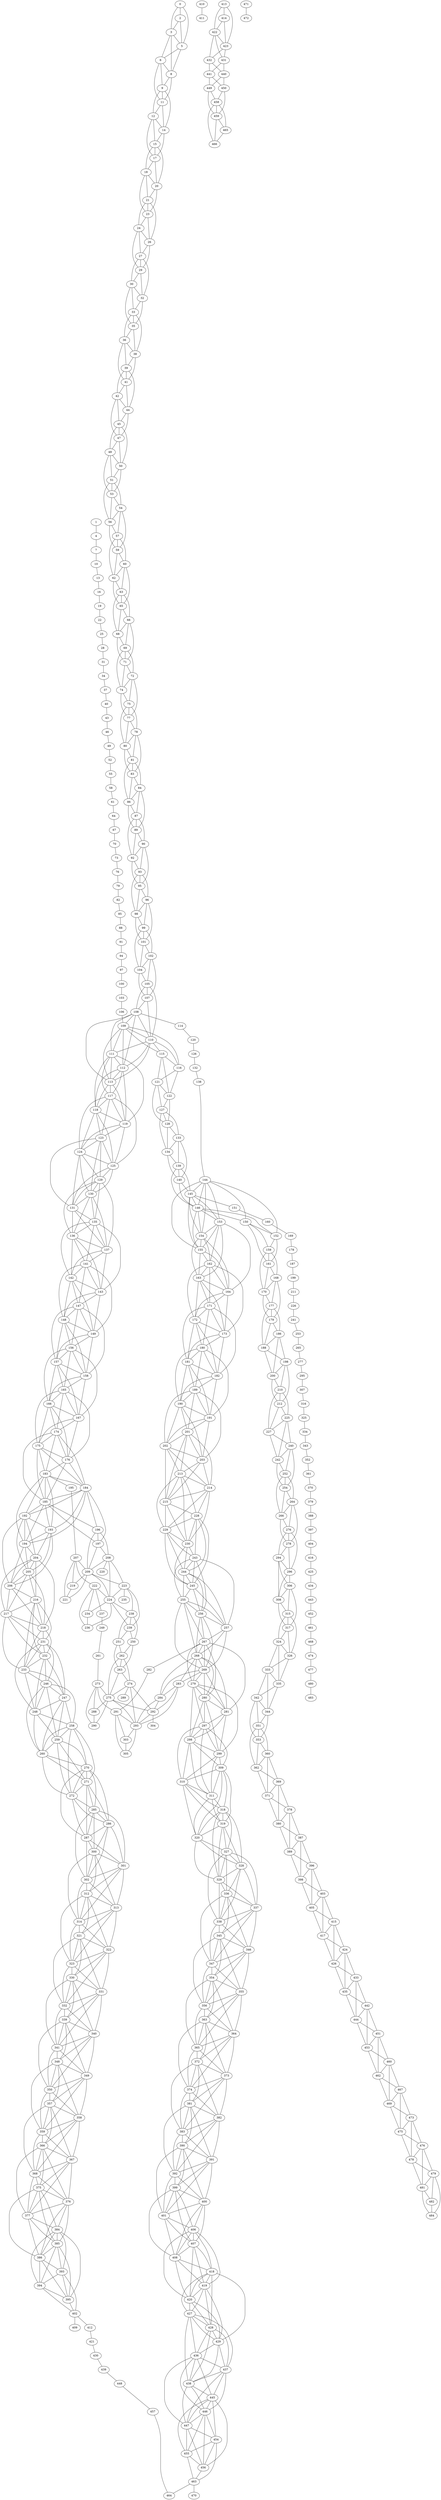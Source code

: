 graph G {
0;
1;
2;
3;
4;
5;
6;
7;
8;
9;
10;
11;
12;
13;
14;
15;
16;
17;
18;
19;
20;
21;
22;
23;
24;
25;
26;
27;
28;
29;
30;
31;
32;
33;
34;
35;
36;
37;
38;
39;
40;
41;
42;
43;
44;
45;
46;
47;
48;
49;
50;
51;
52;
53;
54;
55;
56;
57;
58;
59;
60;
61;
62;
63;
64;
65;
66;
67;
68;
69;
70;
71;
72;
73;
74;
75;
76;
77;
78;
79;
80;
81;
82;
83;
84;
85;
86;
87;
88;
89;
90;
91;
92;
93;
94;
95;
96;
97;
98;
99;
100;
101;
102;
103;
104;
105;
106;
107;
108;
109;
110;
111;
112;
113;
114;
115;
116;
117;
118;
119;
120;
121;
122;
123;
124;
125;
126;
127;
128;
129;
130;
131;
132;
133;
134;
135;
136;
137;
138;
139;
140;
141;
142;
143;
144;
145;
146;
147;
148;
149;
150;
151;
152;
153;
154;
155;
156;
157;
158;
159;
160;
161;
162;
163;
164;
165;
166;
167;
168;
169;
170;
171;
172;
173;
174;
175;
176;
177;
178;
179;
180;
181;
182;
183;
184;
185;
186;
187;
188;
189;
190;
191;
192;
193;
194;
195;
196;
197;
198;
199;
200;
201;
202;
203;
204;
205;
206;
207;
208;
209;
210;
211;
212;
213;
214;
215;
216;
217;
218;
219;
220;
221;
222;
223;
224;
225;
226;
227;
228;
229;
230;
231;
232;
233;
234;
235;
236;
237;
238;
239;
240;
241;
242;
243;
244;
245;
246;
247;
248;
249;
250;
251;
252;
253;
254;
255;
256;
257;
258;
259;
260;
261;
262;
263;
264;
265;
266;
267;
268;
269;
270;
271;
272;
273;
274;
275;
276;
277;
278;
279;
280;
281;
282;
283;
284;
285;
286;
287;
288;
289;
290;
291;
292;
293;
294;
295;
296;
297;
298;
299;
300;
301;
302;
303;
304;
305;
306;
307;
308;
309;
310;
311;
312;
313;
314;
315;
316;
317;
318;
319;
320;
321;
322;
323;
324;
325;
326;
327;
328;
329;
330;
331;
332;
333;
334;
335;
336;
337;
338;
339;
340;
341;
342;
343;
344;
345;
346;
347;
348;
349;
350;
351;
352;
353;
354;
355;
356;
357;
358;
359;
360;
361;
362;
363;
364;
365;
366;
367;
368;
369;
370;
371;
372;
373;
374;
375;
376;
377;
378;
379;
380;
381;
382;
383;
384;
385;
386;
387;
388;
389;
390;
391;
392;
393;
394;
395;
396;
397;
398;
399;
400;
401;
402;
403;
404;
405;
406;
407;
408;
409;
410;
411;
412;
413;
414;
415;
416;
417;
418;
419;
420;
421;
422;
423;
424;
425;
426;
427;
428;
429;
430;
431;
432;
433;
434;
435;
436;
437;
438;
439;
440;
441;
442;
443;
444;
445;
446;
447;
448;
449;
450;
451;
452;
453;
454;
455;
456;
457;
458;
459;
460;
461;
462;
463;
464;
465;
466;
467;
468;
469;
470;
471;
472;
473;
474;
475;
476;
477;
478;
479;
480;
481;
482;
483;
484;
0--2 ;
0--3 ;
0--5 ;
1--4 ;
2--3 ;
2--5 ;
3--5 ;
3--6 ;
3--8 ;
4--7 ;
5--6 ;
5--8 ;
6--8 ;
6--9 ;
6--11 ;
7--10 ;
8--9 ;
8--11 ;
9--11 ;
9--12 ;
9--14 ;
10--13 ;
11--12 ;
11--14 ;
12--14 ;
12--15 ;
12--17 ;
13--16 ;
14--15 ;
14--17 ;
15--17 ;
15--18 ;
15--20 ;
16--19 ;
17--18 ;
17--20 ;
18--20 ;
18--21 ;
18--23 ;
19--22 ;
20--21 ;
20--23 ;
21--23 ;
21--24 ;
21--26 ;
22--25 ;
23--24 ;
23--26 ;
24--26 ;
24--27 ;
24--29 ;
25--28 ;
26--27 ;
26--29 ;
27--29 ;
27--30 ;
27--32 ;
28--31 ;
29--30 ;
29--32 ;
30--32 ;
30--33 ;
30--35 ;
31--34 ;
32--33 ;
32--35 ;
33--35 ;
33--36 ;
33--38 ;
34--37 ;
35--36 ;
35--38 ;
36--38 ;
36--39 ;
36--41 ;
37--40 ;
38--39 ;
38--41 ;
39--41 ;
39--42 ;
39--44 ;
40--43 ;
41--42 ;
41--44 ;
42--44 ;
42--45 ;
42--47 ;
43--46 ;
44--45 ;
44--47 ;
45--47 ;
45--48 ;
45--50 ;
46--49 ;
47--48 ;
47--50 ;
48--50 ;
48--51 ;
48--53 ;
49--52 ;
50--51 ;
50--53 ;
51--53 ;
51--54 ;
51--56 ;
52--55 ;
53--54 ;
53--56 ;
54--56 ;
54--57 ;
54--59 ;
55--58 ;
56--57 ;
56--59 ;
57--59 ;
57--60 ;
57--62 ;
58--61 ;
59--60 ;
59--62 ;
60--62 ;
60--63 ;
60--65 ;
61--64 ;
62--63 ;
62--65 ;
63--65 ;
63--66 ;
63--68 ;
64--67 ;
65--66 ;
65--68 ;
66--68 ;
66--69 ;
66--71 ;
67--70 ;
68--69 ;
68--71 ;
69--71 ;
69--72 ;
69--74 ;
70--73 ;
71--72 ;
71--74 ;
72--74 ;
72--75 ;
72--77 ;
73--76 ;
74--75 ;
74--77 ;
75--77 ;
75--78 ;
75--80 ;
76--79 ;
77--78 ;
77--80 ;
78--80 ;
78--81 ;
78--83 ;
79--82 ;
80--81 ;
80--83 ;
81--83 ;
81--84 ;
81--86 ;
82--85 ;
83--84 ;
83--86 ;
84--86 ;
84--87 ;
84--89 ;
85--88 ;
86--87 ;
86--89 ;
87--89 ;
87--90 ;
87--92 ;
88--91 ;
89--90 ;
89--92 ;
90--92 ;
90--93 ;
90--95 ;
91--94 ;
92--93 ;
92--95 ;
93--95 ;
93--96 ;
93--98 ;
94--97 ;
95--96 ;
95--98 ;
96--98 ;
96--99 ;
96--101 ;
97--100 ;
98--99 ;
98--101 ;
99--101 ;
99--102 ;
99--104 ;
100--103 ;
101--102 ;
101--104 ;
102--104 ;
102--105 ;
102--107 ;
103--106 ;
104--105 ;
104--107 ;
105--107 ;
105--108 ;
105--110 ;
106--109 ;
107--108 ;
107--110 ;
108--109 ;
108--110 ;
108--111 ;
108--112 ;
108--113 ;
108--114 ;
109--110 ;
109--111 ;
109--112 ;
109--113 ;
109--115 ;
109--116 ;
110--111 ;
110--112 ;
110--113 ;
110--115 ;
110--116 ;
111--112 ;
111--113 ;
111--117 ;
111--118 ;
111--119 ;
112--113 ;
112--117 ;
112--118 ;
112--119 ;
113--117 ;
113--118 ;
113--119 ;
114--120 ;
115--116 ;
115--121 ;
115--122 ;
116--121 ;
116--122 ;
117--118 ;
117--119 ;
117--123 ;
117--124 ;
117--125 ;
118--119 ;
118--123 ;
118--124 ;
118--125 ;
119--123 ;
119--124 ;
119--125 ;
120--126 ;
121--122 ;
121--127 ;
121--128 ;
122--127 ;
122--128 ;
123--124 ;
123--125 ;
123--129 ;
123--130 ;
123--131 ;
124--125 ;
124--129 ;
124--130 ;
124--131 ;
125--129 ;
125--130 ;
125--131 ;
126--132 ;
127--128 ;
127--133 ;
127--134 ;
128--133 ;
128--134 ;
129--130 ;
129--131 ;
129--135 ;
129--136 ;
129--137 ;
130--131 ;
130--135 ;
130--136 ;
130--137 ;
131--135 ;
131--136 ;
131--137 ;
132--138 ;
133--134 ;
133--139 ;
133--140 ;
134--139 ;
134--140 ;
135--136 ;
135--137 ;
135--141 ;
135--142 ;
135--143 ;
136--137 ;
136--141 ;
136--142 ;
136--143 ;
137--141 ;
137--142 ;
137--143 ;
138--144 ;
139--140 ;
139--145 ;
139--146 ;
140--145 ;
140--146 ;
141--142 ;
141--143 ;
141--147 ;
141--148 ;
141--149 ;
142--143 ;
142--147 ;
142--148 ;
142--149 ;
143--147 ;
143--148 ;
143--149 ;
144--145 ;
144--146 ;
144--150 ;
144--152 ;
144--153 ;
144--154 ;
144--155 ;
145--146 ;
145--151 ;
145--153 ;
145--154 ;
145--155 ;
146--150 ;
146--152 ;
146--153 ;
146--154 ;
146--155 ;
147--148 ;
147--149 ;
147--156 ;
147--157 ;
147--158 ;
148--149 ;
148--156 ;
148--157 ;
148--158 ;
149--156 ;
149--157 ;
149--158 ;
150--152 ;
150--159 ;
150--161 ;
151--160 ;
152--159 ;
152--161 ;
153--154 ;
153--155 ;
153--162 ;
153--163 ;
153--164 ;
154--155 ;
154--162 ;
154--163 ;
154--164 ;
155--162 ;
155--163 ;
155--164 ;
156--157 ;
156--158 ;
156--165 ;
156--166 ;
156--167 ;
157--158 ;
157--165 ;
157--166 ;
157--167 ;
158--165 ;
158--166 ;
158--167 ;
159--161 ;
159--168 ;
159--170 ;
160--169 ;
161--168 ;
161--170 ;
162--163 ;
162--164 ;
162--171 ;
162--172 ;
162--173 ;
163--164 ;
163--171 ;
163--172 ;
163--173 ;
164--171 ;
164--172 ;
164--173 ;
165--166 ;
165--167 ;
165--174 ;
165--175 ;
165--176 ;
166--167 ;
166--174 ;
166--175 ;
166--176 ;
167--174 ;
167--175 ;
167--176 ;
168--170 ;
168--177 ;
168--179 ;
169--178 ;
170--177 ;
170--179 ;
171--172 ;
171--173 ;
171--180 ;
171--181 ;
171--182 ;
172--173 ;
172--180 ;
172--181 ;
172--182 ;
173--180 ;
173--181 ;
173--182 ;
174--175 ;
174--176 ;
174--183 ;
174--184 ;
174--185 ;
175--176 ;
175--183 ;
175--184 ;
175--185 ;
176--183 ;
176--184 ;
176--185 ;
177--179 ;
177--186 ;
177--188 ;
178--187 ;
179--186 ;
179--188 ;
180--181 ;
180--182 ;
180--189 ;
180--190 ;
180--191 ;
181--182 ;
181--189 ;
181--190 ;
181--191 ;
182--189 ;
182--190 ;
182--191 ;
183--184 ;
183--185 ;
183--192 ;
183--193 ;
183--194 ;
183--195 ;
184--185 ;
184--192 ;
184--193 ;
184--194 ;
184--196 ;
184--197 ;
185--192 ;
185--193 ;
185--194 ;
185--196 ;
185--197 ;
186--188 ;
186--198 ;
186--200 ;
187--199 ;
188--198 ;
188--200 ;
189--190 ;
189--191 ;
189--201 ;
189--202 ;
189--203 ;
190--191 ;
190--201 ;
190--202 ;
190--203 ;
191--201 ;
191--202 ;
191--203 ;
192--193 ;
192--194 ;
192--204 ;
192--205 ;
192--206 ;
193--194 ;
193--204 ;
193--205 ;
193--206 ;
194--204 ;
194--205 ;
194--206 ;
195--207 ;
196--197 ;
196--208 ;
196--209 ;
197--208 ;
197--209 ;
198--200 ;
198--210 ;
198--212 ;
199--211 ;
200--210 ;
200--212 ;
201--202 ;
201--203 ;
201--213 ;
201--214 ;
201--215 ;
202--203 ;
202--213 ;
202--214 ;
202--215 ;
203--213 ;
203--214 ;
203--215 ;
204--205 ;
204--206 ;
204--216 ;
204--217 ;
204--218 ;
205--206 ;
205--216 ;
205--217 ;
205--218 ;
206--216 ;
206--217 ;
206--218 ;
207--209 ;
207--219 ;
207--221 ;
207--222 ;
208--209 ;
208--220 ;
208--223 ;
208--224 ;
209--219 ;
209--221 ;
209--223 ;
209--224 ;
210--212 ;
210--225 ;
210--227 ;
211--226 ;
212--225 ;
212--227 ;
213--214 ;
213--215 ;
213--228 ;
213--229 ;
213--230 ;
214--215 ;
214--228 ;
214--229 ;
214--230 ;
215--228 ;
215--229 ;
215--230 ;
216--217 ;
216--218 ;
216--231 ;
216--232 ;
216--233 ;
217--218 ;
217--231 ;
217--232 ;
217--233 ;
218--231 ;
218--232 ;
218--233 ;
219--221 ;
222--224 ;
222--234 ;
222--236 ;
222--237 ;
223--224 ;
223--235 ;
223--238 ;
223--239 ;
224--234 ;
224--236 ;
224--238 ;
224--239 ;
225--227 ;
225--240 ;
225--242 ;
226--241 ;
227--240 ;
227--242 ;
228--229 ;
228--230 ;
228--243 ;
228--244 ;
228--245 ;
229--230 ;
229--243 ;
229--244 ;
229--245 ;
230--243 ;
230--244 ;
230--245 ;
231--232 ;
231--233 ;
231--246 ;
231--247 ;
231--248 ;
232--233 ;
232--246 ;
232--247 ;
232--248 ;
233--246 ;
233--247 ;
233--248 ;
234--236 ;
237--249 ;
238--239 ;
238--250 ;
238--251 ;
239--250 ;
239--251 ;
240--242 ;
240--252 ;
240--254 ;
241--253 ;
242--252 ;
242--254 ;
243--244 ;
243--245 ;
243--255 ;
243--256 ;
243--257 ;
244--245 ;
244--255 ;
244--256 ;
244--257 ;
245--255 ;
245--256 ;
245--257 ;
246--247 ;
246--248 ;
246--258 ;
246--259 ;
246--260 ;
247--248 ;
247--258 ;
247--259 ;
247--260 ;
248--258 ;
248--259 ;
248--260 ;
249--261 ;
250--262 ;
250--263 ;
251--262 ;
251--263 ;
252--254 ;
252--264 ;
252--266 ;
253--265 ;
254--264 ;
254--266 ;
255--256 ;
255--257 ;
255--267 ;
255--268 ;
255--269 ;
256--257 ;
256--267 ;
256--268 ;
256--269 ;
257--267 ;
257--268 ;
257--269 ;
258--259 ;
258--260 ;
258--270 ;
258--271 ;
258--272 ;
259--260 ;
259--270 ;
259--271 ;
259--272 ;
260--270 ;
260--271 ;
260--272 ;
261--273 ;
262--263 ;
262--274 ;
262--275 ;
263--274 ;
263--275 ;
264--266 ;
264--276 ;
264--278 ;
265--277 ;
266--276 ;
266--278 ;
267--268 ;
267--269 ;
267--279 ;
267--280 ;
267--281 ;
267--282 ;
268--269 ;
268--279 ;
268--280 ;
268--281 ;
268--283 ;
268--284 ;
269--279 ;
269--280 ;
269--281 ;
269--283 ;
269--284 ;
270--271 ;
270--272 ;
270--285 ;
270--286 ;
270--287 ;
271--272 ;
271--285 ;
271--286 ;
271--287 ;
272--285 ;
272--286 ;
272--287 ;
273--275 ;
273--288 ;
273--290 ;
273--291 ;
274--275 ;
274--289 ;
274--292 ;
274--293 ;
275--288 ;
275--290 ;
275--292 ;
275--293 ;
276--278 ;
276--294 ;
276--296 ;
277--295 ;
278--294 ;
278--296 ;
279--280 ;
279--281 ;
279--297 ;
279--298 ;
279--299 ;
280--281 ;
280--297 ;
280--298 ;
280--299 ;
281--297 ;
281--298 ;
281--299 ;
282--291 ;
283--284 ;
283--292 ;
283--293 ;
284--292 ;
284--293 ;
285--286 ;
285--287 ;
285--300 ;
285--301 ;
285--302 ;
286--287 ;
286--300 ;
286--301 ;
286--302 ;
287--300 ;
287--301 ;
287--302 ;
288--290 ;
291--293 ;
291--303 ;
291--305 ;
292--293 ;
292--304 ;
293--303 ;
293--305 ;
294--296 ;
294--306 ;
294--308 ;
295--307 ;
296--306 ;
296--308 ;
297--298 ;
297--299 ;
297--309 ;
297--310 ;
297--311 ;
298--299 ;
298--309 ;
298--310 ;
298--311 ;
299--309 ;
299--310 ;
299--311 ;
300--301 ;
300--302 ;
300--312 ;
300--313 ;
300--314 ;
301--302 ;
301--312 ;
301--313 ;
301--314 ;
302--312 ;
302--313 ;
302--314 ;
303--305 ;
306--308 ;
306--315 ;
306--317 ;
307--316 ;
308--315 ;
308--317 ;
309--310 ;
309--311 ;
309--318 ;
309--319 ;
309--320 ;
310--311 ;
310--318 ;
310--319 ;
310--320 ;
311--318 ;
311--319 ;
311--320 ;
312--313 ;
312--314 ;
312--321 ;
312--322 ;
312--323 ;
313--314 ;
313--321 ;
313--322 ;
313--323 ;
314--321 ;
314--322 ;
314--323 ;
315--317 ;
315--324 ;
315--326 ;
316--325 ;
317--324 ;
317--326 ;
318--319 ;
318--320 ;
318--327 ;
318--328 ;
318--329 ;
319--320 ;
319--327 ;
319--328 ;
319--329 ;
320--327 ;
320--328 ;
320--329 ;
321--322 ;
321--323 ;
321--330 ;
321--331 ;
321--332 ;
322--323 ;
322--330 ;
322--331 ;
322--332 ;
323--330 ;
323--331 ;
323--332 ;
324--326 ;
324--333 ;
324--335 ;
325--334 ;
326--333 ;
326--335 ;
327--328 ;
327--329 ;
327--336 ;
327--337 ;
327--338 ;
328--329 ;
328--336 ;
328--337 ;
328--338 ;
329--336 ;
329--337 ;
329--338 ;
330--331 ;
330--332 ;
330--339 ;
330--340 ;
330--341 ;
331--332 ;
331--339 ;
331--340 ;
331--341 ;
332--339 ;
332--340 ;
332--341 ;
333--335 ;
333--342 ;
333--344 ;
334--343 ;
335--342 ;
335--344 ;
336--337 ;
336--338 ;
336--345 ;
336--346 ;
336--347 ;
337--338 ;
337--345 ;
337--346 ;
337--347 ;
338--345 ;
338--346 ;
338--347 ;
339--340 ;
339--341 ;
339--348 ;
339--349 ;
339--350 ;
340--341 ;
340--348 ;
340--349 ;
340--350 ;
341--348 ;
341--349 ;
341--350 ;
342--344 ;
342--351 ;
342--353 ;
343--352 ;
344--351 ;
344--353 ;
345--346 ;
345--347 ;
345--354 ;
345--355 ;
345--356 ;
346--347 ;
346--354 ;
346--355 ;
346--356 ;
347--354 ;
347--355 ;
347--356 ;
348--349 ;
348--350 ;
348--357 ;
348--358 ;
348--359 ;
349--350 ;
349--357 ;
349--358 ;
349--359 ;
350--357 ;
350--358 ;
350--359 ;
351--353 ;
351--360 ;
351--362 ;
352--361 ;
353--360 ;
353--362 ;
354--355 ;
354--356 ;
354--363 ;
354--364 ;
354--365 ;
355--356 ;
355--363 ;
355--364 ;
355--365 ;
356--363 ;
356--364 ;
356--365 ;
357--358 ;
357--359 ;
357--366 ;
357--367 ;
357--368 ;
358--359 ;
358--366 ;
358--367 ;
358--368 ;
359--366 ;
359--367 ;
359--368 ;
360--362 ;
360--369 ;
360--371 ;
361--370 ;
362--369 ;
362--371 ;
363--364 ;
363--365 ;
363--372 ;
363--373 ;
363--374 ;
364--365 ;
364--372 ;
364--373 ;
364--374 ;
365--372 ;
365--373 ;
365--374 ;
366--367 ;
366--368 ;
366--375 ;
366--376 ;
366--377 ;
367--368 ;
367--375 ;
367--376 ;
367--377 ;
368--375 ;
368--376 ;
368--377 ;
369--371 ;
369--378 ;
369--380 ;
370--379 ;
371--378 ;
371--380 ;
372--373 ;
372--374 ;
372--381 ;
372--382 ;
372--383 ;
373--374 ;
373--381 ;
373--382 ;
373--383 ;
374--381 ;
374--382 ;
374--383 ;
375--376 ;
375--377 ;
375--384 ;
375--385 ;
375--386 ;
376--377 ;
376--384 ;
376--385 ;
376--386 ;
377--384 ;
377--385 ;
377--386 ;
378--380 ;
378--387 ;
378--389 ;
379--388 ;
380--387 ;
380--389 ;
381--382 ;
381--383 ;
381--390 ;
381--391 ;
381--392 ;
382--383 ;
382--390 ;
382--391 ;
382--392 ;
383--390 ;
383--391 ;
383--392 ;
384--385 ;
384--386 ;
384--393 ;
384--394 ;
384--395 ;
385--386 ;
385--393 ;
385--394 ;
385--395 ;
386--393 ;
386--394 ;
386--395 ;
387--389 ;
387--396 ;
387--398 ;
388--397 ;
389--396 ;
389--398 ;
390--391 ;
390--392 ;
390--399 ;
390--400 ;
390--401 ;
391--392 ;
391--399 ;
391--400 ;
391--401 ;
392--399 ;
392--400 ;
392--401 ;
393--394 ;
393--395 ;
393--402 ;
394--395 ;
394--402 ;
395--402 ;
396--398 ;
396--403 ;
396--405 ;
397--404 ;
398--403 ;
398--405 ;
399--400 ;
399--401 ;
399--406 ;
399--407 ;
399--408 ;
400--401 ;
400--406 ;
400--407 ;
400--408 ;
401--406 ;
401--407 ;
401--408 ;
402--409 ;
402--412 ;
403--405 ;
403--415 ;
403--417 ;
404--416 ;
405--415 ;
405--417 ;
406--407 ;
406--408 ;
406--418 ;
406--419 ;
406--420 ;
407--408 ;
407--418 ;
407--419 ;
407--420 ;
408--418 ;
408--419 ;
408--420 ;
410--411 ;
412--421 ;
413--414 ;
413--422 ;
413--423 ;
414--422 ;
414--423 ;
415--417 ;
415--424 ;
415--426 ;
416--425 ;
417--424 ;
417--426 ;
418--419 ;
418--420 ;
418--427 ;
418--428 ;
418--429 ;
419--420 ;
419--427 ;
419--428 ;
419--429 ;
420--427 ;
420--428 ;
420--429 ;
421--430 ;
422--423 ;
422--431 ;
422--432 ;
423--431 ;
423--432 ;
424--426 ;
424--433 ;
424--435 ;
425--434 ;
426--433 ;
426--435 ;
427--428 ;
427--429 ;
427--436 ;
427--437 ;
427--438 ;
428--429 ;
428--436 ;
428--437 ;
428--438 ;
429--436 ;
429--437 ;
429--438 ;
430--439 ;
431--440 ;
431--441 ;
432--440 ;
432--441 ;
433--435 ;
433--442 ;
433--444 ;
434--443 ;
435--442 ;
435--444 ;
436--437 ;
436--438 ;
436--445 ;
436--446 ;
436--447 ;
437--438 ;
437--445 ;
437--446 ;
437--447 ;
438--445 ;
438--446 ;
438--447 ;
439--448 ;
440--449 ;
440--450 ;
441--449 ;
441--450 ;
442--444 ;
442--451 ;
442--453 ;
443--452 ;
444--451 ;
444--453 ;
445--446 ;
445--447 ;
445--454 ;
445--455 ;
445--456 ;
446--447 ;
446--454 ;
446--455 ;
446--456 ;
447--454 ;
447--455 ;
447--456 ;
448--457 ;
449--458 ;
449--459 ;
450--458 ;
450--459 ;
451--453 ;
451--460 ;
451--462 ;
452--461 ;
453--460 ;
453--462 ;
454--455 ;
454--456 ;
454--463 ;
455--456 ;
455--463 ;
456--463 ;
457--464 ;
458--459 ;
458--465 ;
458--466 ;
459--465 ;
459--466 ;
460--462 ;
460--467 ;
460--469 ;
461--468 ;
462--467 ;
462--469 ;
463--464 ;
463--470 ;
465--466 ;
467--469 ;
467--473 ;
467--475 ;
468--474 ;
469--473 ;
469--475 ;
471--472 ;
473--475 ;
473--476 ;
473--478 ;
474--477 ;
475--476 ;
475--478 ;
476--478 ;
476--479 ;
476--481 ;
477--480 ;
478--479 ;
478--481 ;
479--481 ;
479--482 ;
479--484 ;
480--483 ;
481--482 ;
481--484 ;
482--484 ;
}
